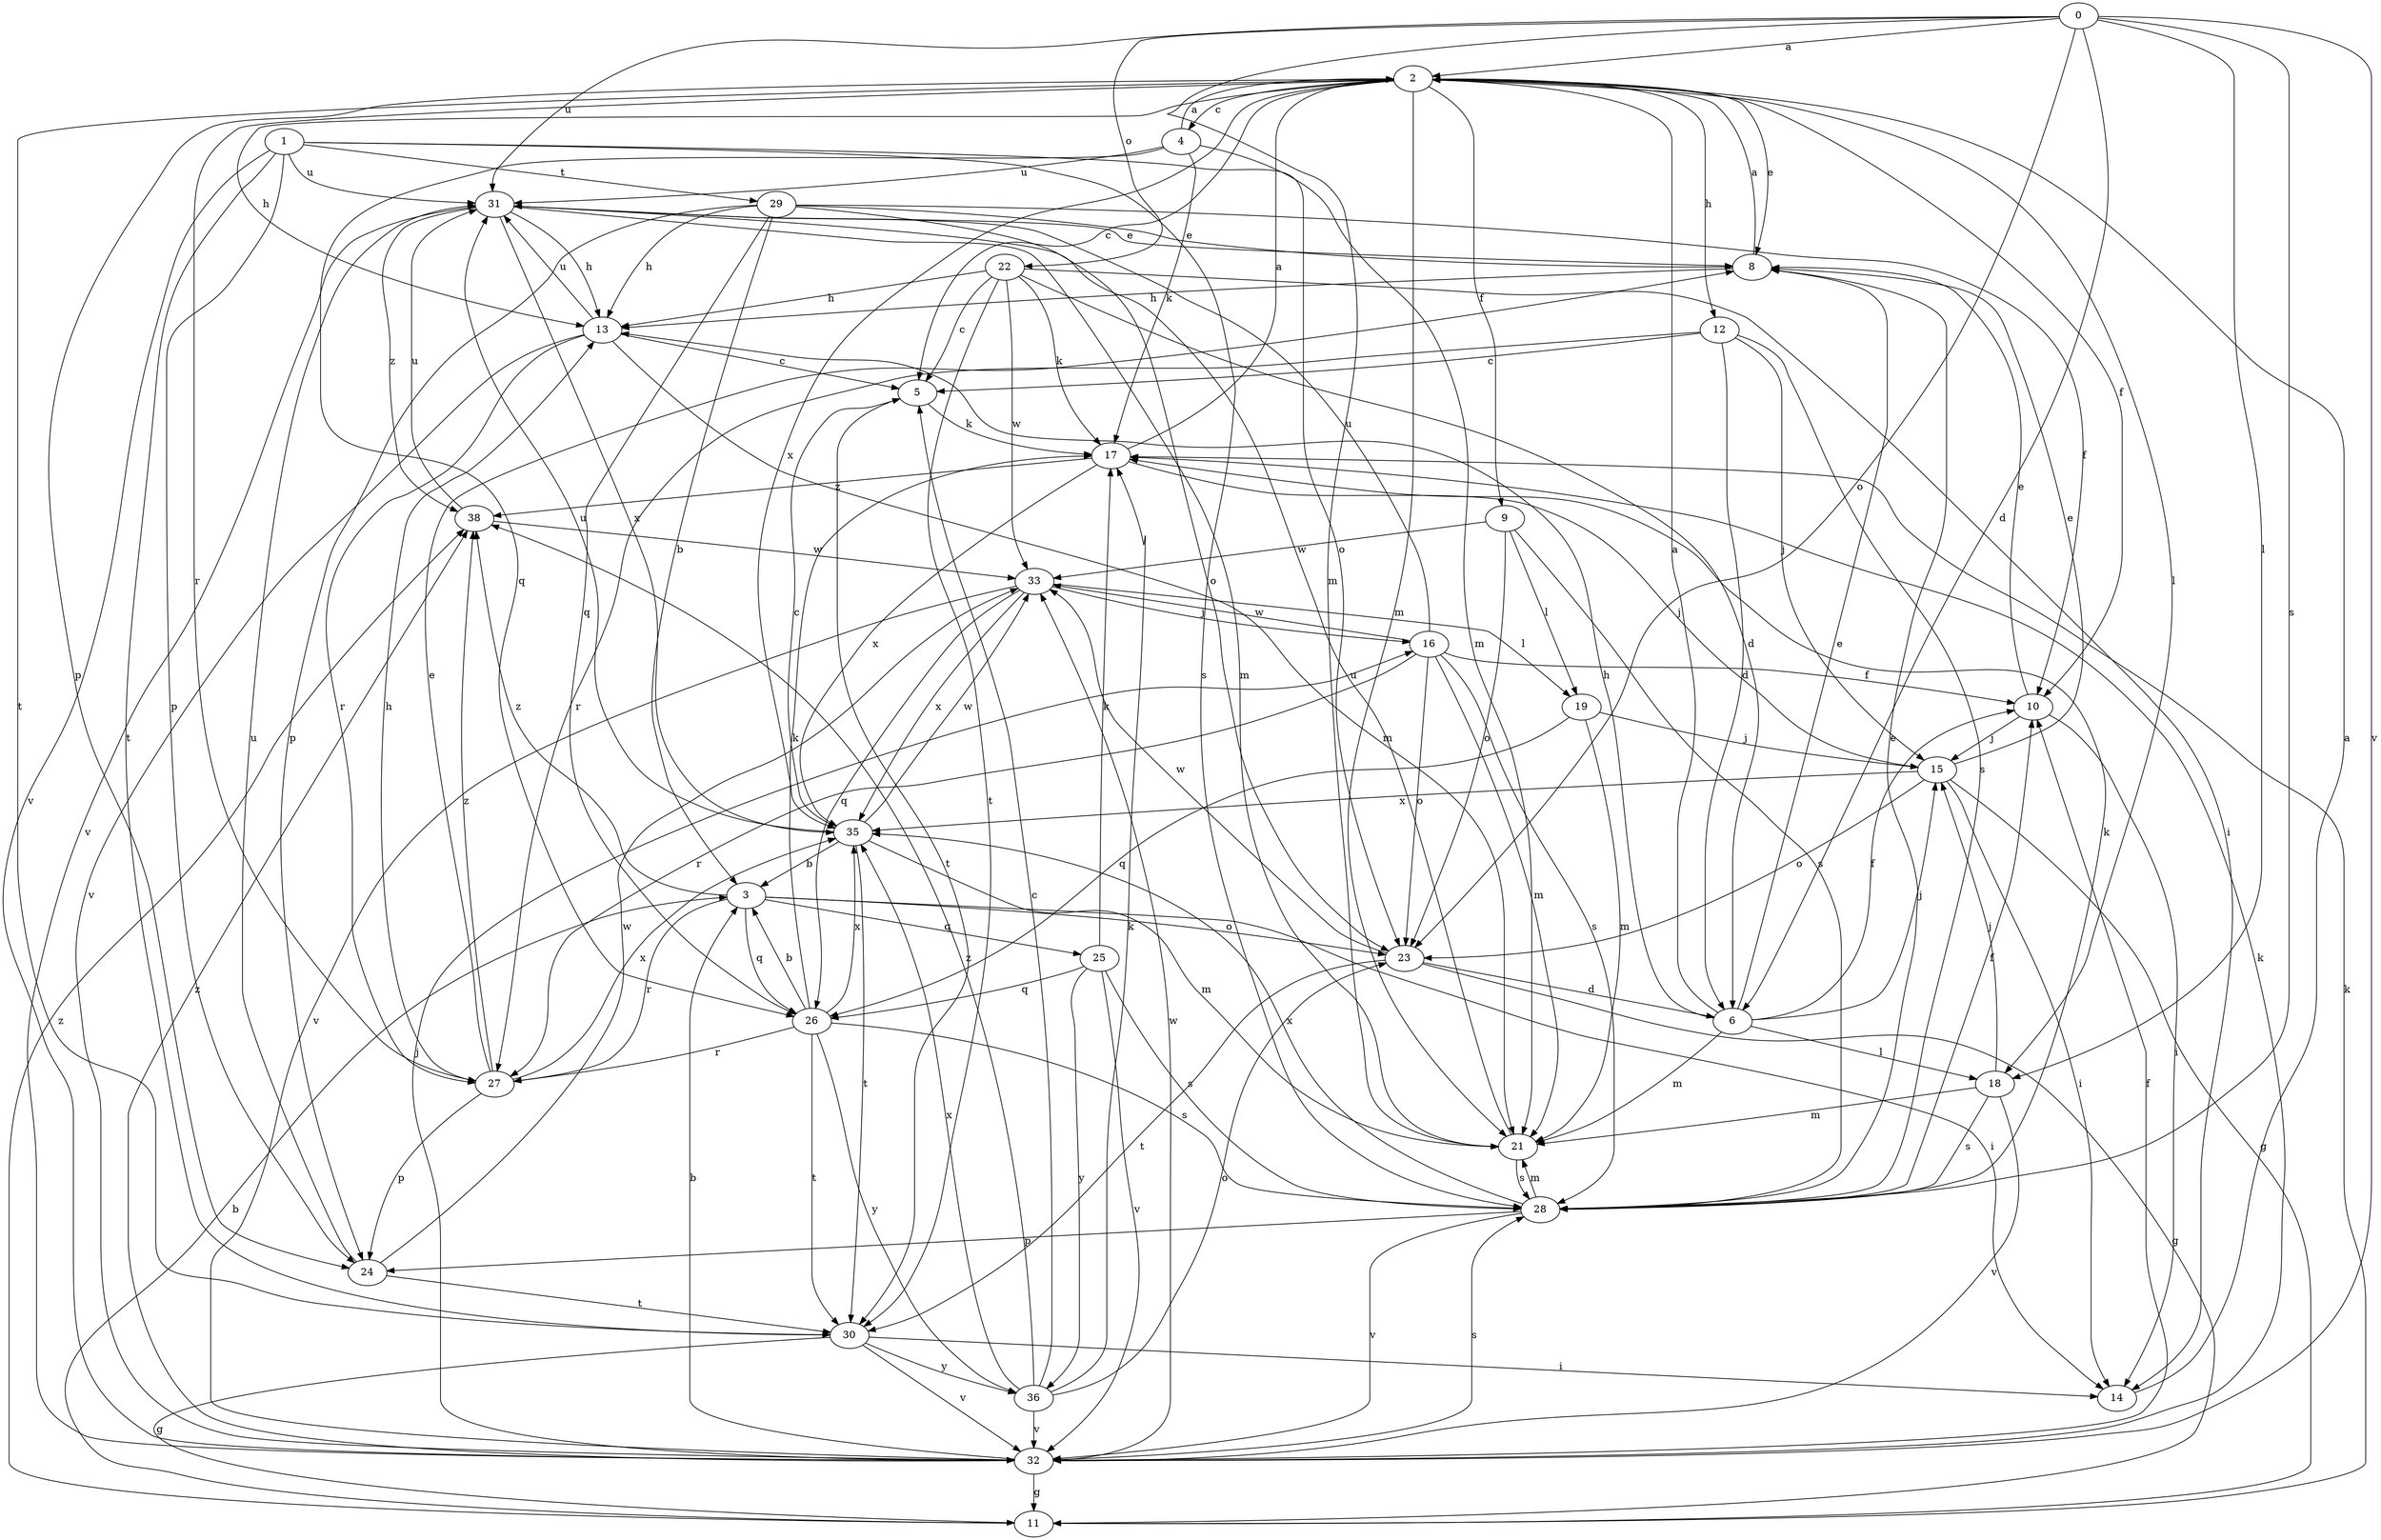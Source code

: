strict digraph  {
0;
1;
2;
3;
4;
5;
6;
8;
9;
10;
11;
12;
13;
14;
15;
16;
17;
18;
19;
21;
22;
23;
24;
25;
26;
27;
28;
29;
30;
31;
32;
33;
35;
36;
38;
0 -> 2  [label=a];
0 -> 6  [label=d];
0 -> 18  [label=l];
0 -> 21  [label=m];
0 -> 22  [label=o];
0 -> 23  [label=o];
0 -> 28  [label=s];
0 -> 31  [label=u];
0 -> 32  [label=v];
1 -> 23  [label=o];
1 -> 24  [label=p];
1 -> 28  [label=s];
1 -> 29  [label=t];
1 -> 30  [label=t];
1 -> 31  [label=u];
1 -> 32  [label=v];
2 -> 4  [label=c];
2 -> 5  [label=c];
2 -> 8  [label=e];
2 -> 9  [label=f];
2 -> 10  [label=f];
2 -> 12  [label=h];
2 -> 13  [label=h];
2 -> 18  [label=l];
2 -> 21  [label=m];
2 -> 24  [label=p];
2 -> 27  [label=r];
2 -> 30  [label=t];
2 -> 35  [label=x];
3 -> 14  [label=i];
3 -> 23  [label=o];
3 -> 25  [label=q];
3 -> 26  [label=q];
3 -> 27  [label=r];
3 -> 38  [label=z];
4 -> 2  [label=a];
4 -> 17  [label=k];
4 -> 21  [label=m];
4 -> 26  [label=q];
4 -> 31  [label=u];
5 -> 17  [label=k];
5 -> 30  [label=t];
6 -> 2  [label=a];
6 -> 8  [label=e];
6 -> 10  [label=f];
6 -> 13  [label=h];
6 -> 15  [label=j];
6 -> 18  [label=l];
6 -> 21  [label=m];
8 -> 2  [label=a];
8 -> 13  [label=h];
9 -> 19  [label=l];
9 -> 23  [label=o];
9 -> 28  [label=s];
9 -> 33  [label=w];
10 -> 8  [label=e];
10 -> 14  [label=i];
10 -> 15  [label=j];
11 -> 3  [label=b];
11 -> 17  [label=k];
11 -> 38  [label=z];
12 -> 5  [label=c];
12 -> 6  [label=d];
12 -> 15  [label=j];
12 -> 27  [label=r];
12 -> 28  [label=s];
13 -> 5  [label=c];
13 -> 21  [label=m];
13 -> 27  [label=r];
13 -> 31  [label=u];
13 -> 32  [label=v];
14 -> 2  [label=a];
15 -> 8  [label=e];
15 -> 11  [label=g];
15 -> 14  [label=i];
15 -> 23  [label=o];
15 -> 35  [label=x];
16 -> 10  [label=f];
16 -> 21  [label=m];
16 -> 23  [label=o];
16 -> 27  [label=r];
16 -> 28  [label=s];
16 -> 31  [label=u];
16 -> 33  [label=w];
17 -> 2  [label=a];
17 -> 15  [label=j];
17 -> 35  [label=x];
17 -> 38  [label=z];
18 -> 15  [label=j];
18 -> 21  [label=m];
18 -> 28  [label=s];
18 -> 32  [label=v];
19 -> 15  [label=j];
19 -> 21  [label=m];
19 -> 26  [label=q];
21 -> 28  [label=s];
21 -> 31  [label=u];
22 -> 5  [label=c];
22 -> 6  [label=d];
22 -> 13  [label=h];
22 -> 14  [label=i];
22 -> 17  [label=k];
22 -> 30  [label=t];
22 -> 33  [label=w];
23 -> 6  [label=d];
23 -> 11  [label=g];
23 -> 30  [label=t];
23 -> 33  [label=w];
24 -> 30  [label=t];
24 -> 31  [label=u];
24 -> 33  [label=w];
25 -> 17  [label=k];
25 -> 26  [label=q];
25 -> 28  [label=s];
25 -> 32  [label=v];
25 -> 36  [label=y];
26 -> 3  [label=b];
26 -> 17  [label=k];
26 -> 27  [label=r];
26 -> 28  [label=s];
26 -> 30  [label=t];
26 -> 35  [label=x];
26 -> 36  [label=y];
27 -> 8  [label=e];
27 -> 13  [label=h];
27 -> 24  [label=p];
27 -> 35  [label=x];
27 -> 38  [label=z];
28 -> 8  [label=e];
28 -> 10  [label=f];
28 -> 17  [label=k];
28 -> 21  [label=m];
28 -> 24  [label=p];
28 -> 32  [label=v];
28 -> 35  [label=x];
29 -> 3  [label=b];
29 -> 8  [label=e];
29 -> 10  [label=f];
29 -> 13  [label=h];
29 -> 23  [label=o];
29 -> 24  [label=p];
29 -> 26  [label=q];
30 -> 11  [label=g];
30 -> 14  [label=i];
30 -> 32  [label=v];
30 -> 36  [label=y];
31 -> 8  [label=e];
31 -> 13  [label=h];
31 -> 21  [label=m];
31 -> 32  [label=v];
31 -> 35  [label=x];
31 -> 38  [label=z];
32 -> 3  [label=b];
32 -> 10  [label=f];
32 -> 11  [label=g];
32 -> 16  [label=j];
32 -> 17  [label=k];
32 -> 28  [label=s];
32 -> 33  [label=w];
32 -> 38  [label=z];
33 -> 16  [label=j];
33 -> 19  [label=l];
33 -> 26  [label=q];
33 -> 32  [label=v];
33 -> 35  [label=x];
35 -> 3  [label=b];
35 -> 5  [label=c];
35 -> 21  [label=m];
35 -> 30  [label=t];
35 -> 31  [label=u];
35 -> 33  [label=w];
36 -> 5  [label=c];
36 -> 17  [label=k];
36 -> 23  [label=o];
36 -> 32  [label=v];
36 -> 35  [label=x];
36 -> 38  [label=z];
38 -> 31  [label=u];
38 -> 33  [label=w];
}
